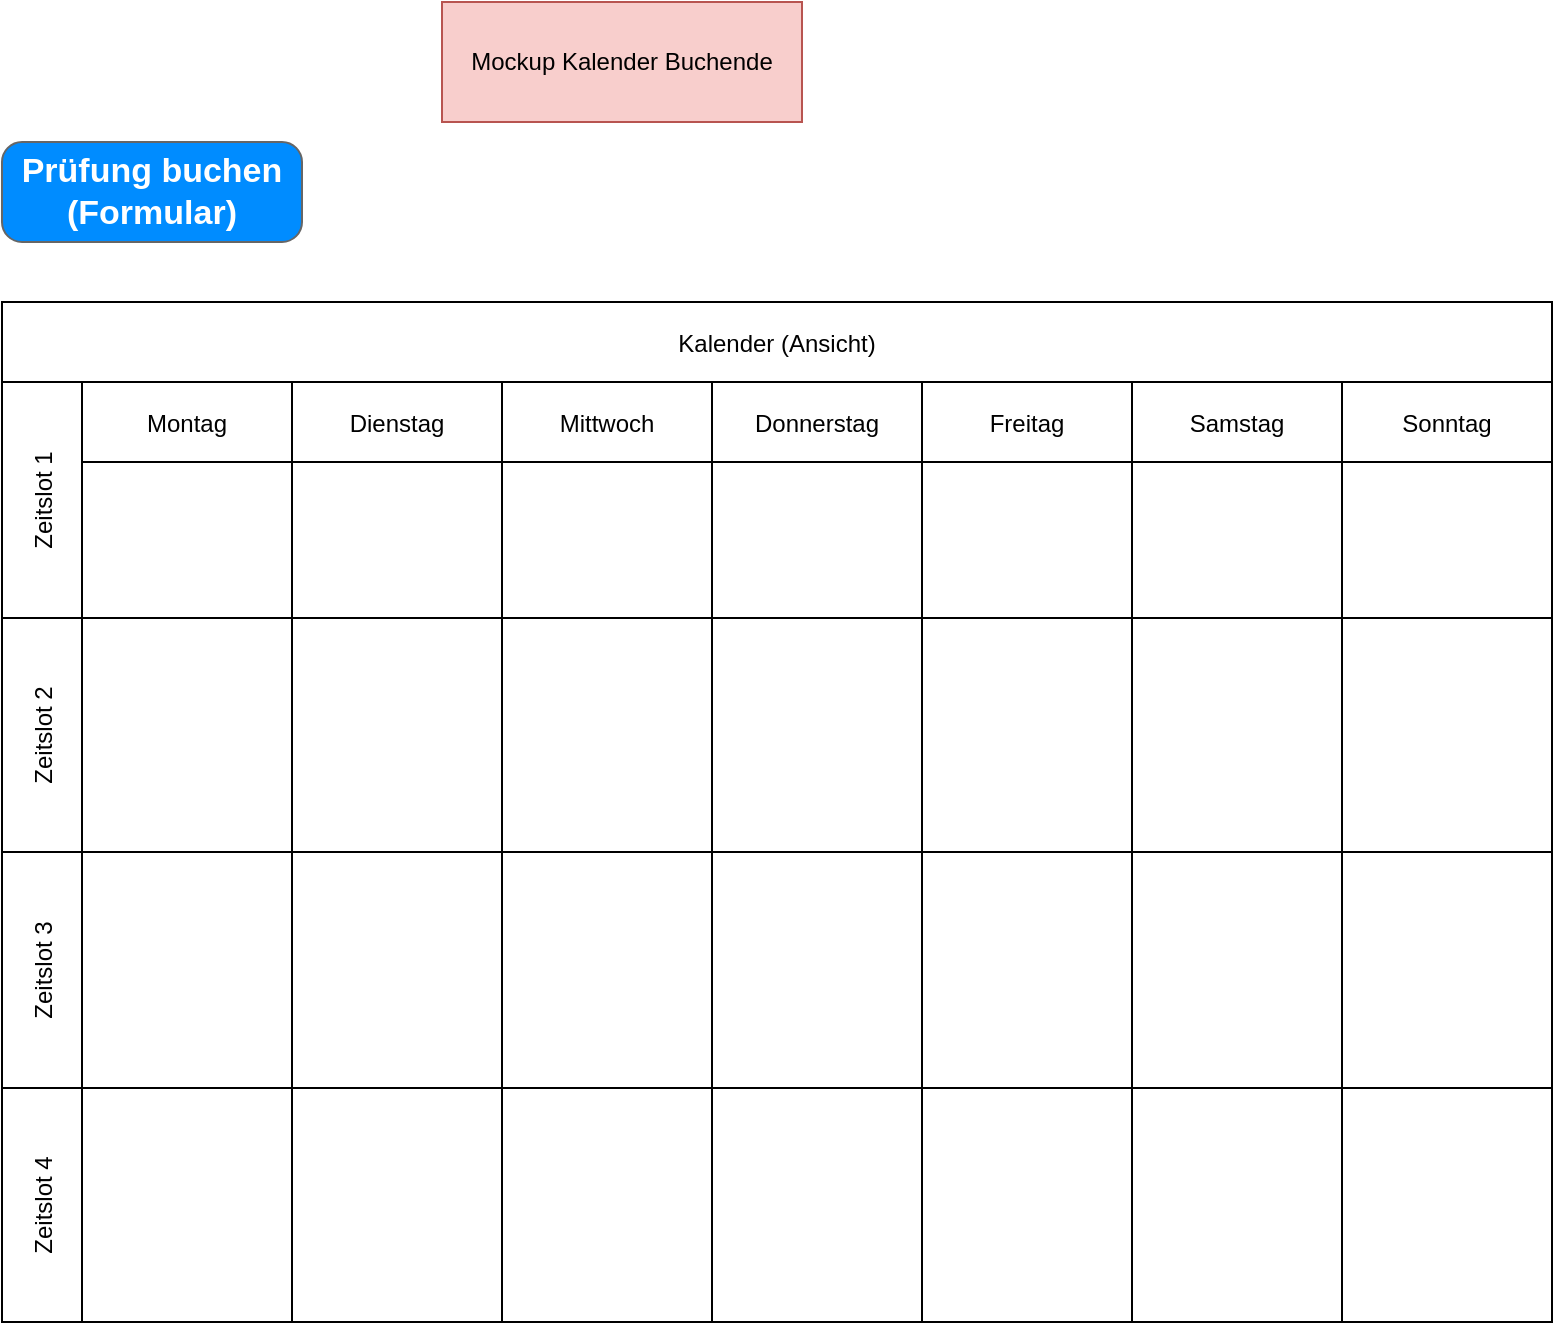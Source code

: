 <mxfile version="24.6.4" type="github">
  <diagram name="Seite-1" id="cYS-9EuOB4i6pcKZ9MJi">
    <mxGraphModel dx="2189" dy="740" grid="1" gridSize="10" guides="1" tooltips="1" connect="1" arrows="1" fold="1" page="1" pageScale="1" pageWidth="827" pageHeight="1169" math="0" shadow="0">
      <root>
        <mxCell id="0" />
        <mxCell id="1" parent="0" />
        <mxCell id="5YDPGhxfkZ1rQy1-W0EN-1" value="Mockup Kalender Buchende" style="rounded=0;whiteSpace=wrap;html=1;fillColor=#f8cecc;strokeColor=#b85450;" parent="1" vertex="1">
          <mxGeometry x="30" y="20" width="180" height="60" as="geometry" />
        </mxCell>
        <mxCell id="zZJHMVHqWspqlWFaA559-3" value="Kalender (Ansicht)" style="shape=table;childLayout=tableLayout;startSize=40;collapsible=0;recursiveResize=0;expand=0;" vertex="1" parent="1">
          <mxGeometry x="-190" y="170" width="775" height="510" as="geometry" />
        </mxCell>
        <mxCell id="zZJHMVHqWspqlWFaA559-4" value="Zeitslot 1" style="shape=tableRow;horizontal=0;swimlaneHead=0;swimlaneBody=0;top=0;left=0;strokeColor=inherit;bottom=0;right=0;dropTarget=0;fontStyle=0;fillColor=none;points=[[0,0.5],[1,0.5]];portConstraint=eastwest;startSize=40;collapsible=0;recursiveResize=0;expand=0;" vertex="1" parent="zZJHMVHqWspqlWFaA559-3">
          <mxGeometry y="40" width="775" height="118" as="geometry" />
        </mxCell>
        <mxCell id="zZJHMVHqWspqlWFaA559-5" value="Montag" style="swimlane;swimlaneHead=0;swimlaneBody=0;fontStyle=0;strokeColor=inherit;connectable=0;fillColor=none;startSize=40;collapsible=0;recursiveResize=0;expand=0;" vertex="1" parent="zZJHMVHqWspqlWFaA559-4">
          <mxGeometry x="40" width="105" height="118" as="geometry">
            <mxRectangle width="105" height="118" as="alternateBounds" />
          </mxGeometry>
        </mxCell>
        <mxCell id="zZJHMVHqWspqlWFaA559-6" value="Dienstag" style="swimlane;swimlaneHead=0;swimlaneBody=0;fontStyle=0;strokeColor=inherit;connectable=0;fillColor=none;startSize=40;collapsible=0;recursiveResize=0;expand=0;" vertex="1" parent="zZJHMVHqWspqlWFaA559-4">
          <mxGeometry x="145" width="105" height="118" as="geometry">
            <mxRectangle width="105" height="118" as="alternateBounds" />
          </mxGeometry>
        </mxCell>
        <mxCell id="zZJHMVHqWspqlWFaA559-7" value="Mittwoch" style="swimlane;swimlaneHead=0;swimlaneBody=0;fontStyle=0;strokeColor=inherit;connectable=0;fillColor=none;startSize=40;collapsible=0;recursiveResize=0;expand=0;" vertex="1" parent="zZJHMVHqWspqlWFaA559-4">
          <mxGeometry x="250" width="105" height="118" as="geometry">
            <mxRectangle width="105" height="118" as="alternateBounds" />
          </mxGeometry>
        </mxCell>
        <mxCell id="zZJHMVHqWspqlWFaA559-8" value="Donnerstag" style="swimlane;swimlaneHead=0;swimlaneBody=0;fontStyle=0;strokeColor=inherit;connectable=0;fillColor=none;startSize=40;collapsible=0;recursiveResize=0;expand=0;" vertex="1" parent="zZJHMVHqWspqlWFaA559-4">
          <mxGeometry x="355" width="105" height="118" as="geometry">
            <mxRectangle width="105" height="118" as="alternateBounds" />
          </mxGeometry>
        </mxCell>
        <mxCell id="zZJHMVHqWspqlWFaA559-9" value="Freitag" style="swimlane;swimlaneHead=0;swimlaneBody=0;fontStyle=0;strokeColor=inherit;connectable=0;fillColor=none;startSize=40;collapsible=0;recursiveResize=0;expand=0;" vertex="1" parent="zZJHMVHqWspqlWFaA559-4">
          <mxGeometry x="460" width="105" height="118" as="geometry">
            <mxRectangle width="105" height="118" as="alternateBounds" />
          </mxGeometry>
        </mxCell>
        <mxCell id="zZJHMVHqWspqlWFaA559-10" value="Samstag" style="swimlane;swimlaneHead=0;swimlaneBody=0;fontStyle=0;strokeColor=inherit;connectable=0;fillColor=none;startSize=40;collapsible=0;recursiveResize=0;expand=0;" vertex="1" parent="zZJHMVHqWspqlWFaA559-4">
          <mxGeometry x="565" width="105" height="118" as="geometry">
            <mxRectangle width="105" height="118" as="alternateBounds" />
          </mxGeometry>
        </mxCell>
        <mxCell id="zZJHMVHqWspqlWFaA559-11" value="Sonntag" style="swimlane;swimlaneHead=0;swimlaneBody=0;fontStyle=0;strokeColor=inherit;connectable=0;fillColor=none;startSize=40;collapsible=0;recursiveResize=0;expand=0;" vertex="1" parent="zZJHMVHqWspqlWFaA559-4">
          <mxGeometry x="670" width="105" height="118" as="geometry">
            <mxRectangle width="105" height="118" as="alternateBounds" />
          </mxGeometry>
        </mxCell>
        <mxCell id="zZJHMVHqWspqlWFaA559-13" value="Zeitslot 2" style="shape=tableRow;horizontal=0;swimlaneHead=0;swimlaneBody=0;top=0;left=0;strokeColor=inherit;bottom=0;right=0;dropTarget=0;fontStyle=0;fillColor=none;points=[[0,0.5],[1,0.5]];portConstraint=eastwest;startSize=40;collapsible=0;recursiveResize=0;expand=0;" vertex="1" parent="zZJHMVHqWspqlWFaA559-3">
          <mxGeometry y="158" width="775" height="117" as="geometry" />
        </mxCell>
        <mxCell id="zZJHMVHqWspqlWFaA559-14" value="" style="swimlane;swimlaneHead=0;swimlaneBody=0;fontStyle=0;connectable=0;strokeColor=inherit;fillColor=none;startSize=0;collapsible=0;recursiveResize=0;expand=0;" vertex="1" parent="zZJHMVHqWspqlWFaA559-13">
          <mxGeometry x="40" width="105" height="117" as="geometry">
            <mxRectangle width="105" height="117" as="alternateBounds" />
          </mxGeometry>
        </mxCell>
        <mxCell id="zZJHMVHqWspqlWFaA559-15" value="" style="swimlane;swimlaneHead=0;swimlaneBody=0;fontStyle=0;connectable=0;strokeColor=inherit;fillColor=none;startSize=0;collapsible=0;recursiveResize=0;expand=0;" vertex="1" parent="zZJHMVHqWspqlWFaA559-13">
          <mxGeometry x="145" width="105" height="117" as="geometry">
            <mxRectangle width="105" height="117" as="alternateBounds" />
          </mxGeometry>
        </mxCell>
        <mxCell id="zZJHMVHqWspqlWFaA559-16" value="" style="swimlane;swimlaneHead=0;swimlaneBody=0;fontStyle=0;connectable=0;strokeColor=inherit;fillColor=none;startSize=0;collapsible=0;recursiveResize=0;expand=0;" vertex="1" parent="zZJHMVHqWspqlWFaA559-13">
          <mxGeometry x="250" width="105" height="117" as="geometry">
            <mxRectangle width="105" height="117" as="alternateBounds" />
          </mxGeometry>
        </mxCell>
        <mxCell id="zZJHMVHqWspqlWFaA559-17" value="" style="swimlane;swimlaneHead=0;swimlaneBody=0;fontStyle=0;connectable=0;strokeColor=inherit;fillColor=none;startSize=0;collapsible=0;recursiveResize=0;expand=0;" vertex="1" parent="zZJHMVHqWspqlWFaA559-13">
          <mxGeometry x="355" width="105" height="117" as="geometry">
            <mxRectangle width="105" height="117" as="alternateBounds" />
          </mxGeometry>
        </mxCell>
        <mxCell id="zZJHMVHqWspqlWFaA559-18" value="" style="swimlane;swimlaneHead=0;swimlaneBody=0;fontStyle=0;connectable=0;strokeColor=inherit;fillColor=none;startSize=0;collapsible=0;recursiveResize=0;expand=0;" vertex="1" parent="zZJHMVHqWspqlWFaA559-13">
          <mxGeometry x="460" width="105" height="117" as="geometry">
            <mxRectangle width="105" height="117" as="alternateBounds" />
          </mxGeometry>
        </mxCell>
        <mxCell id="zZJHMVHqWspqlWFaA559-19" value="" style="swimlane;swimlaneHead=0;swimlaneBody=0;fontStyle=0;connectable=0;strokeColor=inherit;fillColor=none;startSize=0;collapsible=0;recursiveResize=0;expand=0;" vertex="1" parent="zZJHMVHqWspqlWFaA559-13">
          <mxGeometry x="565" width="105" height="117" as="geometry">
            <mxRectangle width="105" height="117" as="alternateBounds" />
          </mxGeometry>
        </mxCell>
        <mxCell id="zZJHMVHqWspqlWFaA559-20" value="" style="swimlane;swimlaneHead=0;swimlaneBody=0;fontStyle=0;connectable=0;strokeColor=inherit;fillColor=none;startSize=0;collapsible=0;recursiveResize=0;expand=0;" vertex="1" parent="zZJHMVHqWspqlWFaA559-13">
          <mxGeometry x="670" width="105" height="117" as="geometry">
            <mxRectangle width="105" height="117" as="alternateBounds" />
          </mxGeometry>
        </mxCell>
        <mxCell id="zZJHMVHqWspqlWFaA559-22" value="Zeitslot 3" style="shape=tableRow;horizontal=0;swimlaneHead=0;swimlaneBody=0;top=0;left=0;strokeColor=inherit;bottom=0;right=0;dropTarget=0;fontStyle=0;fillColor=none;points=[[0,0.5],[1,0.5]];portConstraint=eastwest;startSize=40;collapsible=0;recursiveResize=0;expand=0;" vertex="1" parent="zZJHMVHqWspqlWFaA559-3">
          <mxGeometry y="275" width="775" height="118" as="geometry" />
        </mxCell>
        <mxCell id="zZJHMVHqWspqlWFaA559-23" value="" style="swimlane;swimlaneHead=0;swimlaneBody=0;fontStyle=0;connectable=0;strokeColor=inherit;fillColor=none;startSize=0;collapsible=0;recursiveResize=0;expand=0;" vertex="1" parent="zZJHMVHqWspqlWFaA559-22">
          <mxGeometry x="40" width="105" height="118" as="geometry">
            <mxRectangle width="105" height="118" as="alternateBounds" />
          </mxGeometry>
        </mxCell>
        <mxCell id="zZJHMVHqWspqlWFaA559-24" value="" style="swimlane;swimlaneHead=0;swimlaneBody=0;fontStyle=0;connectable=0;strokeColor=inherit;fillColor=none;startSize=0;collapsible=0;recursiveResize=0;expand=0;" vertex="1" parent="zZJHMVHqWspqlWFaA559-22">
          <mxGeometry x="145" width="105" height="118" as="geometry">
            <mxRectangle width="105" height="118" as="alternateBounds" />
          </mxGeometry>
        </mxCell>
        <mxCell id="zZJHMVHqWspqlWFaA559-25" value="" style="swimlane;swimlaneHead=0;swimlaneBody=0;fontStyle=0;connectable=0;strokeColor=inherit;fillColor=none;startSize=0;collapsible=0;recursiveResize=0;expand=0;" vertex="1" parent="zZJHMVHqWspqlWFaA559-22">
          <mxGeometry x="250" width="105" height="118" as="geometry">
            <mxRectangle width="105" height="118" as="alternateBounds" />
          </mxGeometry>
        </mxCell>
        <mxCell id="zZJHMVHqWspqlWFaA559-26" value="" style="swimlane;swimlaneHead=0;swimlaneBody=0;fontStyle=0;connectable=0;strokeColor=inherit;fillColor=none;startSize=0;collapsible=0;recursiveResize=0;expand=0;" vertex="1" parent="zZJHMVHqWspqlWFaA559-22">
          <mxGeometry x="355" width="105" height="118" as="geometry">
            <mxRectangle width="105" height="118" as="alternateBounds" />
          </mxGeometry>
        </mxCell>
        <mxCell id="zZJHMVHqWspqlWFaA559-27" value="" style="swimlane;swimlaneHead=0;swimlaneBody=0;fontStyle=0;connectable=0;strokeColor=inherit;fillColor=none;startSize=0;collapsible=0;recursiveResize=0;expand=0;" vertex="1" parent="zZJHMVHqWspqlWFaA559-22">
          <mxGeometry x="460" width="105" height="118" as="geometry">
            <mxRectangle width="105" height="118" as="alternateBounds" />
          </mxGeometry>
        </mxCell>
        <mxCell id="zZJHMVHqWspqlWFaA559-28" value="" style="swimlane;swimlaneHead=0;swimlaneBody=0;fontStyle=0;connectable=0;strokeColor=inherit;fillColor=none;startSize=0;collapsible=0;recursiveResize=0;expand=0;" vertex="1" parent="zZJHMVHqWspqlWFaA559-22">
          <mxGeometry x="565" width="105" height="118" as="geometry">
            <mxRectangle width="105" height="118" as="alternateBounds" />
          </mxGeometry>
        </mxCell>
        <mxCell id="zZJHMVHqWspqlWFaA559-29" value="" style="swimlane;swimlaneHead=0;swimlaneBody=0;fontStyle=0;connectable=0;strokeColor=inherit;fillColor=none;startSize=0;collapsible=0;recursiveResize=0;expand=0;" vertex="1" parent="zZJHMVHqWspqlWFaA559-22">
          <mxGeometry x="670" width="105" height="118" as="geometry">
            <mxRectangle width="105" height="118" as="alternateBounds" />
          </mxGeometry>
        </mxCell>
        <mxCell id="zZJHMVHqWspqlWFaA559-31" value="Zeitslot 4" style="shape=tableRow;horizontal=0;swimlaneHead=0;swimlaneBody=0;top=0;left=0;strokeColor=inherit;bottom=0;right=0;dropTarget=0;fontStyle=0;fillColor=none;points=[[0,0.5],[1,0.5]];portConstraint=eastwest;startSize=40;collapsible=0;recursiveResize=0;expand=0;" vertex="1" parent="zZJHMVHqWspqlWFaA559-3">
          <mxGeometry y="393" width="775" height="117" as="geometry" />
        </mxCell>
        <mxCell id="zZJHMVHqWspqlWFaA559-32" value="" style="swimlane;swimlaneHead=0;swimlaneBody=0;fontStyle=0;connectable=0;strokeColor=inherit;fillColor=none;startSize=0;collapsible=0;recursiveResize=0;expand=0;" vertex="1" parent="zZJHMVHqWspqlWFaA559-31">
          <mxGeometry x="40" width="105" height="117" as="geometry">
            <mxRectangle width="105" height="117" as="alternateBounds" />
          </mxGeometry>
        </mxCell>
        <mxCell id="zZJHMVHqWspqlWFaA559-33" value="" style="swimlane;swimlaneHead=0;swimlaneBody=0;fontStyle=0;connectable=0;strokeColor=inherit;fillColor=none;startSize=0;collapsible=0;recursiveResize=0;expand=0;" vertex="1" parent="zZJHMVHqWspqlWFaA559-31">
          <mxGeometry x="145" width="105" height="117" as="geometry">
            <mxRectangle width="105" height="117" as="alternateBounds" />
          </mxGeometry>
        </mxCell>
        <mxCell id="zZJHMVHqWspqlWFaA559-34" value="" style="swimlane;swimlaneHead=0;swimlaneBody=0;fontStyle=0;connectable=0;strokeColor=inherit;fillColor=none;startSize=0;collapsible=0;recursiveResize=0;expand=0;" vertex="1" parent="zZJHMVHqWspqlWFaA559-31">
          <mxGeometry x="250" width="105" height="117" as="geometry">
            <mxRectangle width="105" height="117" as="alternateBounds" />
          </mxGeometry>
        </mxCell>
        <mxCell id="zZJHMVHqWspqlWFaA559-35" value="" style="swimlane;swimlaneHead=0;swimlaneBody=0;fontStyle=0;connectable=0;strokeColor=inherit;fillColor=none;startSize=0;collapsible=0;recursiveResize=0;expand=0;" vertex="1" parent="zZJHMVHqWspqlWFaA559-31">
          <mxGeometry x="355" width="105" height="117" as="geometry">
            <mxRectangle width="105" height="117" as="alternateBounds" />
          </mxGeometry>
        </mxCell>
        <mxCell id="zZJHMVHqWspqlWFaA559-36" value="" style="swimlane;swimlaneHead=0;swimlaneBody=0;fontStyle=0;connectable=0;strokeColor=inherit;fillColor=none;startSize=0;collapsible=0;recursiveResize=0;expand=0;" vertex="1" parent="zZJHMVHqWspqlWFaA559-31">
          <mxGeometry x="460" width="105" height="117" as="geometry">
            <mxRectangle width="105" height="117" as="alternateBounds" />
          </mxGeometry>
        </mxCell>
        <mxCell id="zZJHMVHqWspqlWFaA559-37" value="" style="swimlane;swimlaneHead=0;swimlaneBody=0;fontStyle=0;connectable=0;strokeColor=inherit;fillColor=none;startSize=0;collapsible=0;recursiveResize=0;expand=0;" vertex="1" parent="zZJHMVHqWspqlWFaA559-31">
          <mxGeometry x="565" width="105" height="117" as="geometry">
            <mxRectangle width="105" height="117" as="alternateBounds" />
          </mxGeometry>
        </mxCell>
        <mxCell id="zZJHMVHqWspqlWFaA559-38" value="" style="swimlane;swimlaneHead=0;swimlaneBody=0;fontStyle=0;connectable=0;strokeColor=inherit;fillColor=none;startSize=0;collapsible=0;recursiveResize=0;expand=0;" vertex="1" parent="zZJHMVHqWspqlWFaA559-31">
          <mxGeometry x="670" width="105" height="117" as="geometry">
            <mxRectangle width="105" height="117" as="alternateBounds" />
          </mxGeometry>
        </mxCell>
        <mxCell id="zZJHMVHqWspqlWFaA559-40" value="Prüfung buchen (Formular)" style="strokeWidth=1;shadow=0;dashed=0;align=center;html=1;shape=mxgraph.mockup.buttons.button;strokeColor=#666666;fontColor=#ffffff;mainText=;buttonStyle=round;fontSize=17;fontStyle=1;fillColor=#008cff;whiteSpace=wrap;" vertex="1" parent="1">
          <mxGeometry x="-190" y="90" width="150" height="50" as="geometry" />
        </mxCell>
      </root>
    </mxGraphModel>
  </diagram>
</mxfile>
